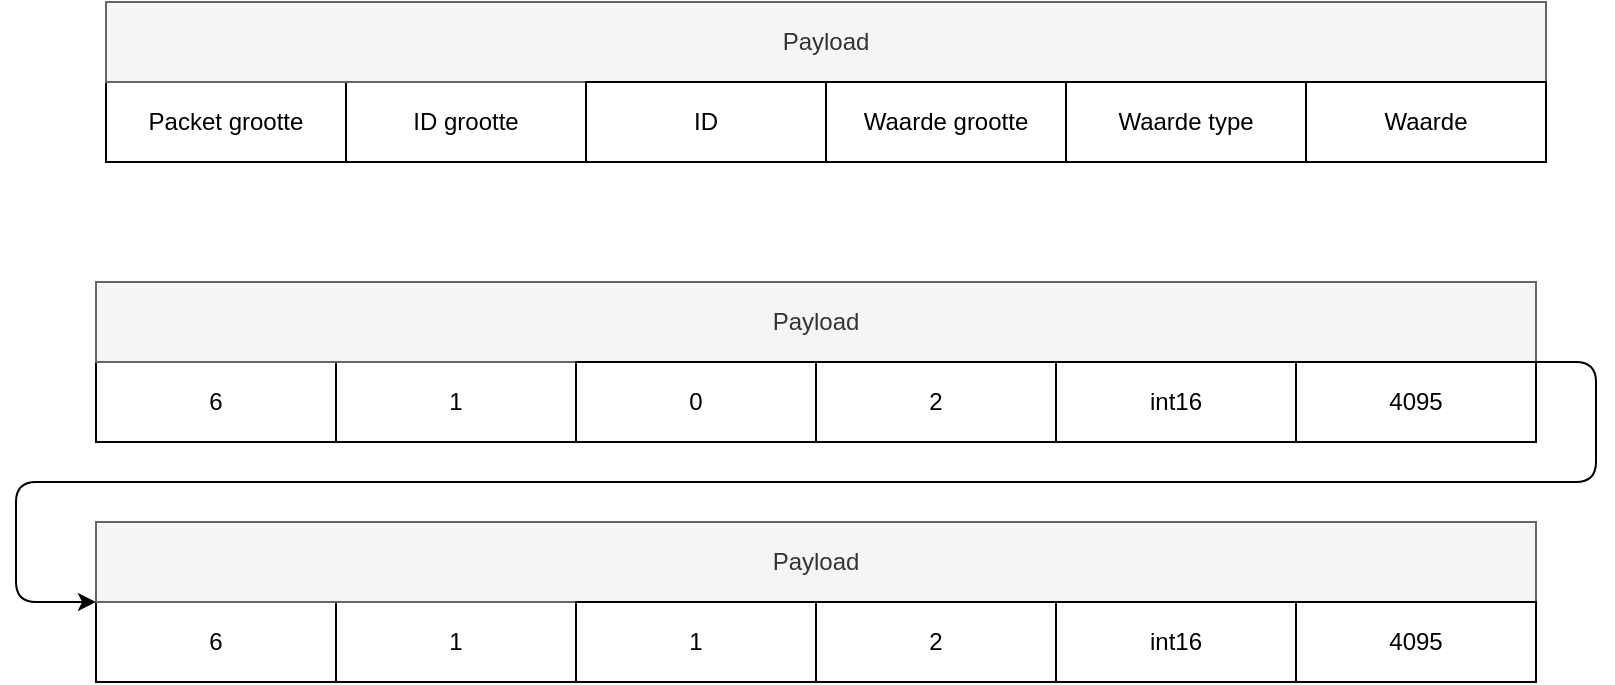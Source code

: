 <mxfile version="14.6.13"><diagram id="dp89UjBU7AxWQ3_udGdS" name="Page-1"><mxGraphModel dx="1185" dy="647" grid="1" gridSize="10" guides="1" tooltips="1" connect="1" arrows="1" fold="1" page="1" pageScale="1" pageWidth="850" pageHeight="1100" math="0" shadow="0"><root><mxCell id="0"/><mxCell id="1" parent="0"/><mxCell id="Sy5sFKnnHlqG5-qrvRI_-7" value="Packet grootte" style="rounded=0;whiteSpace=wrap;html=1;" vertex="1" parent="1"><mxGeometry x="65" y="270" width="120" height="40" as="geometry"/></mxCell><mxCell id="Sy5sFKnnHlqG5-qrvRI_-8" value="ID grootte" style="rounded=0;whiteSpace=wrap;html=1;" vertex="1" parent="1"><mxGeometry x="185" y="270" width="120" height="40" as="geometry"/></mxCell><mxCell id="Sy5sFKnnHlqG5-qrvRI_-9" value="Payload" style="rounded=0;whiteSpace=wrap;html=1;fillColor=#f5f5f5;strokeColor=#666666;fontColor=#333333;" vertex="1" parent="1"><mxGeometry x="65" y="230" width="720" height="40" as="geometry"/></mxCell><mxCell id="Sy5sFKnnHlqG5-qrvRI_-10" value="ID" style="rounded=0;whiteSpace=wrap;html=1;" vertex="1" parent="1"><mxGeometry x="305" y="270" width="120" height="40" as="geometry"/></mxCell><mxCell id="Sy5sFKnnHlqG5-qrvRI_-11" value="Waarde grootte" style="rounded=0;whiteSpace=wrap;html=1;" vertex="1" parent="1"><mxGeometry x="425" y="270" width="120" height="40" as="geometry"/></mxCell><mxCell id="Sy5sFKnnHlqG5-qrvRI_-12" value="Waarde type" style="rounded=0;whiteSpace=wrap;html=1;" vertex="1" parent="1"><mxGeometry x="545" y="270" width="120" height="40" as="geometry"/></mxCell><mxCell id="Sy5sFKnnHlqG5-qrvRI_-13" value="Waarde" style="rounded=0;whiteSpace=wrap;html=1;" vertex="1" parent="1"><mxGeometry x="665" y="270" width="120" height="40" as="geometry"/></mxCell><mxCell id="Sy5sFKnnHlqG5-qrvRI_-14" value="6" style="rounded=0;whiteSpace=wrap;html=1;" vertex="1" parent="1"><mxGeometry x="60" y="410" width="120" height="40" as="geometry"/></mxCell><mxCell id="Sy5sFKnnHlqG5-qrvRI_-15" value="1" style="rounded=0;whiteSpace=wrap;html=1;" vertex="1" parent="1"><mxGeometry x="180" y="410" width="120" height="40" as="geometry"/></mxCell><mxCell id="Sy5sFKnnHlqG5-qrvRI_-16" value="Payload" style="rounded=0;whiteSpace=wrap;html=1;fillColor=#f5f5f5;strokeColor=#666666;fontColor=#333333;" vertex="1" parent="1"><mxGeometry x="60" y="370" width="720" height="40" as="geometry"/></mxCell><mxCell id="Sy5sFKnnHlqG5-qrvRI_-17" value="0" style="rounded=0;whiteSpace=wrap;html=1;" vertex="1" parent="1"><mxGeometry x="300" y="410" width="120" height="40" as="geometry"/></mxCell><mxCell id="Sy5sFKnnHlqG5-qrvRI_-18" value="2" style="rounded=0;whiteSpace=wrap;html=1;" vertex="1" parent="1"><mxGeometry x="420" y="410" width="120" height="40" as="geometry"/></mxCell><mxCell id="Sy5sFKnnHlqG5-qrvRI_-19" value="int16" style="rounded=0;whiteSpace=wrap;html=1;" vertex="1" parent="1"><mxGeometry x="540" y="410" width="120" height="40" as="geometry"/></mxCell><mxCell id="Sy5sFKnnHlqG5-qrvRI_-20" value="4095" style="rounded=0;whiteSpace=wrap;html=1;" vertex="1" parent="1"><mxGeometry x="660" y="410" width="120" height="40" as="geometry"/></mxCell><mxCell id="Sy5sFKnnHlqG5-qrvRI_-21" value="6" style="rounded=0;whiteSpace=wrap;html=1;" vertex="1" parent="1"><mxGeometry x="60" y="530" width="120" height="40" as="geometry"/></mxCell><mxCell id="Sy5sFKnnHlqG5-qrvRI_-22" value="1" style="rounded=0;whiteSpace=wrap;html=1;" vertex="1" parent="1"><mxGeometry x="180" y="530" width="120" height="40" as="geometry"/></mxCell><mxCell id="Sy5sFKnnHlqG5-qrvRI_-23" value="Payload" style="rounded=0;whiteSpace=wrap;html=1;fillColor=#f5f5f5;strokeColor=#666666;fontColor=#333333;" vertex="1" parent="1"><mxGeometry x="60" y="490" width="720" height="40" as="geometry"/></mxCell><mxCell id="Sy5sFKnnHlqG5-qrvRI_-24" value="1" style="rounded=0;whiteSpace=wrap;html=1;" vertex="1" parent="1"><mxGeometry x="300" y="530" width="120" height="40" as="geometry"/></mxCell><mxCell id="Sy5sFKnnHlqG5-qrvRI_-25" value="2" style="rounded=0;whiteSpace=wrap;html=1;" vertex="1" parent="1"><mxGeometry x="420" y="530" width="120" height="40" as="geometry"/></mxCell><mxCell id="Sy5sFKnnHlqG5-qrvRI_-26" value="int16" style="rounded=0;whiteSpace=wrap;html=1;" vertex="1" parent="1"><mxGeometry x="540" y="530" width="120" height="40" as="geometry"/></mxCell><mxCell id="Sy5sFKnnHlqG5-qrvRI_-27" value="4095" style="rounded=0;whiteSpace=wrap;html=1;" vertex="1" parent="1"><mxGeometry x="660" y="530" width="120" height="40" as="geometry"/></mxCell><mxCell id="Sy5sFKnnHlqG5-qrvRI_-28" value="" style="endArrow=classic;html=1;exitX=1;exitY=1;exitDx=0;exitDy=0;entryX=0;entryY=1;entryDx=0;entryDy=0;" edge="1" parent="1" source="Sy5sFKnnHlqG5-qrvRI_-16" target="Sy5sFKnnHlqG5-qrvRI_-23"><mxGeometry width="50" height="50" relative="1" as="geometry"><mxPoint x="820" y="460" as="sourcePoint"/><mxPoint x="870" y="410" as="targetPoint"/><Array as="points"><mxPoint x="810" y="410"/><mxPoint x="810" y="470"/><mxPoint x="20" y="470"/><mxPoint x="20" y="530"/></Array></mxGeometry></mxCell></root></mxGraphModel></diagram></mxfile>